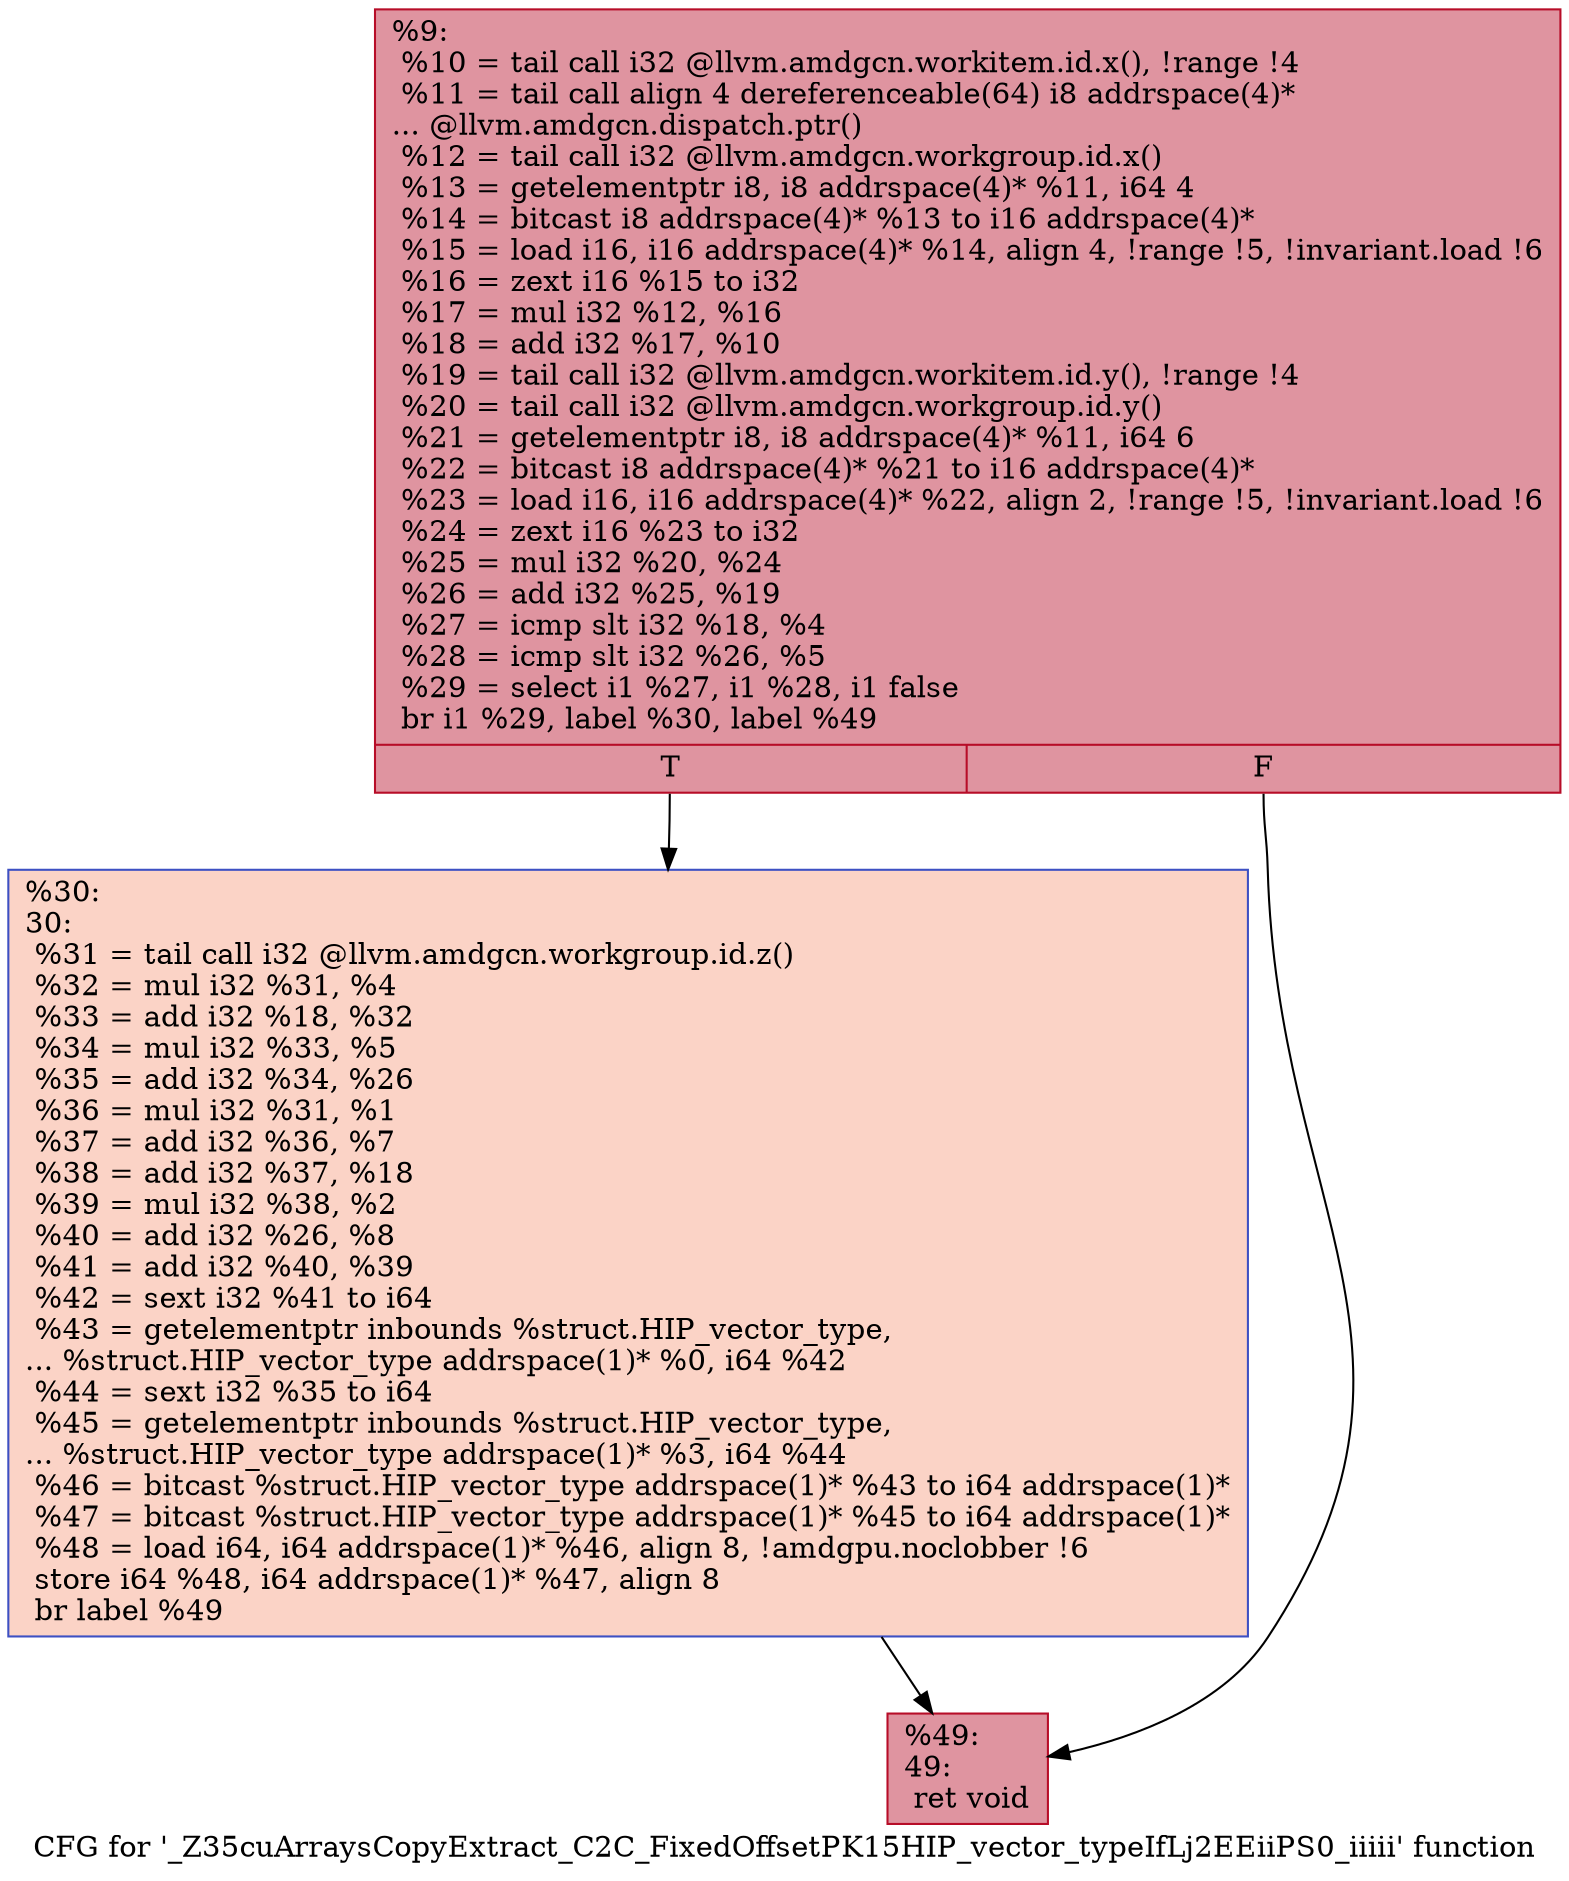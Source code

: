digraph "CFG for '_Z35cuArraysCopyExtract_C2C_FixedOffsetPK15HIP_vector_typeIfLj2EEiiPS0_iiiii' function" {
	label="CFG for '_Z35cuArraysCopyExtract_C2C_FixedOffsetPK15HIP_vector_typeIfLj2EEiiPS0_iiiii' function";

	Node0x62dc4b0 [shape=record,color="#b70d28ff", style=filled, fillcolor="#b70d2870",label="{%9:\l  %10 = tail call i32 @llvm.amdgcn.workitem.id.x(), !range !4\l  %11 = tail call align 4 dereferenceable(64) i8 addrspace(4)*\l... @llvm.amdgcn.dispatch.ptr()\l  %12 = tail call i32 @llvm.amdgcn.workgroup.id.x()\l  %13 = getelementptr i8, i8 addrspace(4)* %11, i64 4\l  %14 = bitcast i8 addrspace(4)* %13 to i16 addrspace(4)*\l  %15 = load i16, i16 addrspace(4)* %14, align 4, !range !5, !invariant.load !6\l  %16 = zext i16 %15 to i32\l  %17 = mul i32 %12, %16\l  %18 = add i32 %17, %10\l  %19 = tail call i32 @llvm.amdgcn.workitem.id.y(), !range !4\l  %20 = tail call i32 @llvm.amdgcn.workgroup.id.y()\l  %21 = getelementptr i8, i8 addrspace(4)* %11, i64 6\l  %22 = bitcast i8 addrspace(4)* %21 to i16 addrspace(4)*\l  %23 = load i16, i16 addrspace(4)* %22, align 2, !range !5, !invariant.load !6\l  %24 = zext i16 %23 to i32\l  %25 = mul i32 %20, %24\l  %26 = add i32 %25, %19\l  %27 = icmp slt i32 %18, %4\l  %28 = icmp slt i32 %26, %5\l  %29 = select i1 %27, i1 %28, i1 false\l  br i1 %29, label %30, label %49\l|{<s0>T|<s1>F}}"];
	Node0x62dc4b0:s0 -> Node0x62e0a90;
	Node0x62dc4b0:s1 -> Node0x62e0b20;
	Node0x62e0a90 [shape=record,color="#3d50c3ff", style=filled, fillcolor="#f59c7d70",label="{%30:\l30:                                               \l  %31 = tail call i32 @llvm.amdgcn.workgroup.id.z()\l  %32 = mul i32 %31, %4\l  %33 = add i32 %18, %32\l  %34 = mul i32 %33, %5\l  %35 = add i32 %34, %26\l  %36 = mul i32 %31, %1\l  %37 = add i32 %36, %7\l  %38 = add i32 %37, %18\l  %39 = mul i32 %38, %2\l  %40 = add i32 %26, %8\l  %41 = add i32 %40, %39\l  %42 = sext i32 %41 to i64\l  %43 = getelementptr inbounds %struct.HIP_vector_type,\l... %struct.HIP_vector_type addrspace(1)* %0, i64 %42\l  %44 = sext i32 %35 to i64\l  %45 = getelementptr inbounds %struct.HIP_vector_type,\l... %struct.HIP_vector_type addrspace(1)* %3, i64 %44\l  %46 = bitcast %struct.HIP_vector_type addrspace(1)* %43 to i64 addrspace(1)*\l  %47 = bitcast %struct.HIP_vector_type addrspace(1)* %45 to i64 addrspace(1)*\l  %48 = load i64, i64 addrspace(1)* %46, align 8, !amdgpu.noclobber !6\l  store i64 %48, i64 addrspace(1)* %47, align 8\l  br label %49\l}"];
	Node0x62e0a90 -> Node0x62e0b20;
	Node0x62e0b20 [shape=record,color="#b70d28ff", style=filled, fillcolor="#b70d2870",label="{%49:\l49:                                               \l  ret void\l}"];
}
